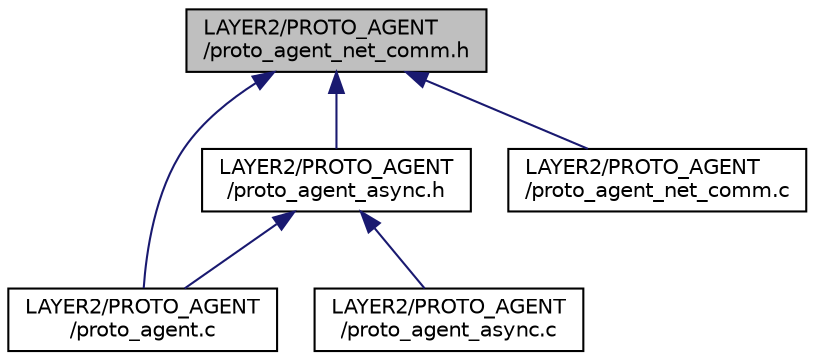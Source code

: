 digraph "LAYER2/PROTO_AGENT/proto_agent_net_comm.h"
{
 // LATEX_PDF_SIZE
  edge [fontname="Helvetica",fontsize="10",labelfontname="Helvetica",labelfontsize="10"];
  node [fontname="Helvetica",fontsize="10",shape=record];
  Node1 [label="LAYER2/PROTO_AGENT\l/proto_agent_net_comm.h",height=0.2,width=0.4,color="black", fillcolor="grey75", style="filled", fontcolor="black",tooltip=" "];
  Node1 -> Node2 [dir="back",color="midnightblue",fontsize="10",style="solid",fontname="Helvetica"];
  Node2 [label="LAYER2/PROTO_AGENT\l/proto_agent.c",height=0.2,width=0.4,color="black", fillcolor="white", style="filled",URL="$proto__agent_8c.html",tooltip=" "];
  Node1 -> Node3 [dir="back",color="midnightblue",fontsize="10",style="solid",fontname="Helvetica"];
  Node3 [label="LAYER2/PROTO_AGENT\l/proto_agent_async.h",height=0.2,width=0.4,color="black", fillcolor="white", style="filled",URL="$proto__agent__async_8h.html",tooltip=" "];
  Node3 -> Node2 [dir="back",color="midnightblue",fontsize="10",style="solid",fontname="Helvetica"];
  Node3 -> Node4 [dir="back",color="midnightblue",fontsize="10",style="solid",fontname="Helvetica"];
  Node4 [label="LAYER2/PROTO_AGENT\l/proto_agent_async.c",height=0.2,width=0.4,color="black", fillcolor="white", style="filled",URL="$proto__agent__async_8c.html",tooltip=" "];
  Node1 -> Node5 [dir="back",color="midnightblue",fontsize="10",style="solid",fontname="Helvetica"];
  Node5 [label="LAYER2/PROTO_AGENT\l/proto_agent_net_comm.c",height=0.2,width=0.4,color="black", fillcolor="white", style="filled",URL="$proto__agent__net__comm_8c.html",tooltip=" "];
}
